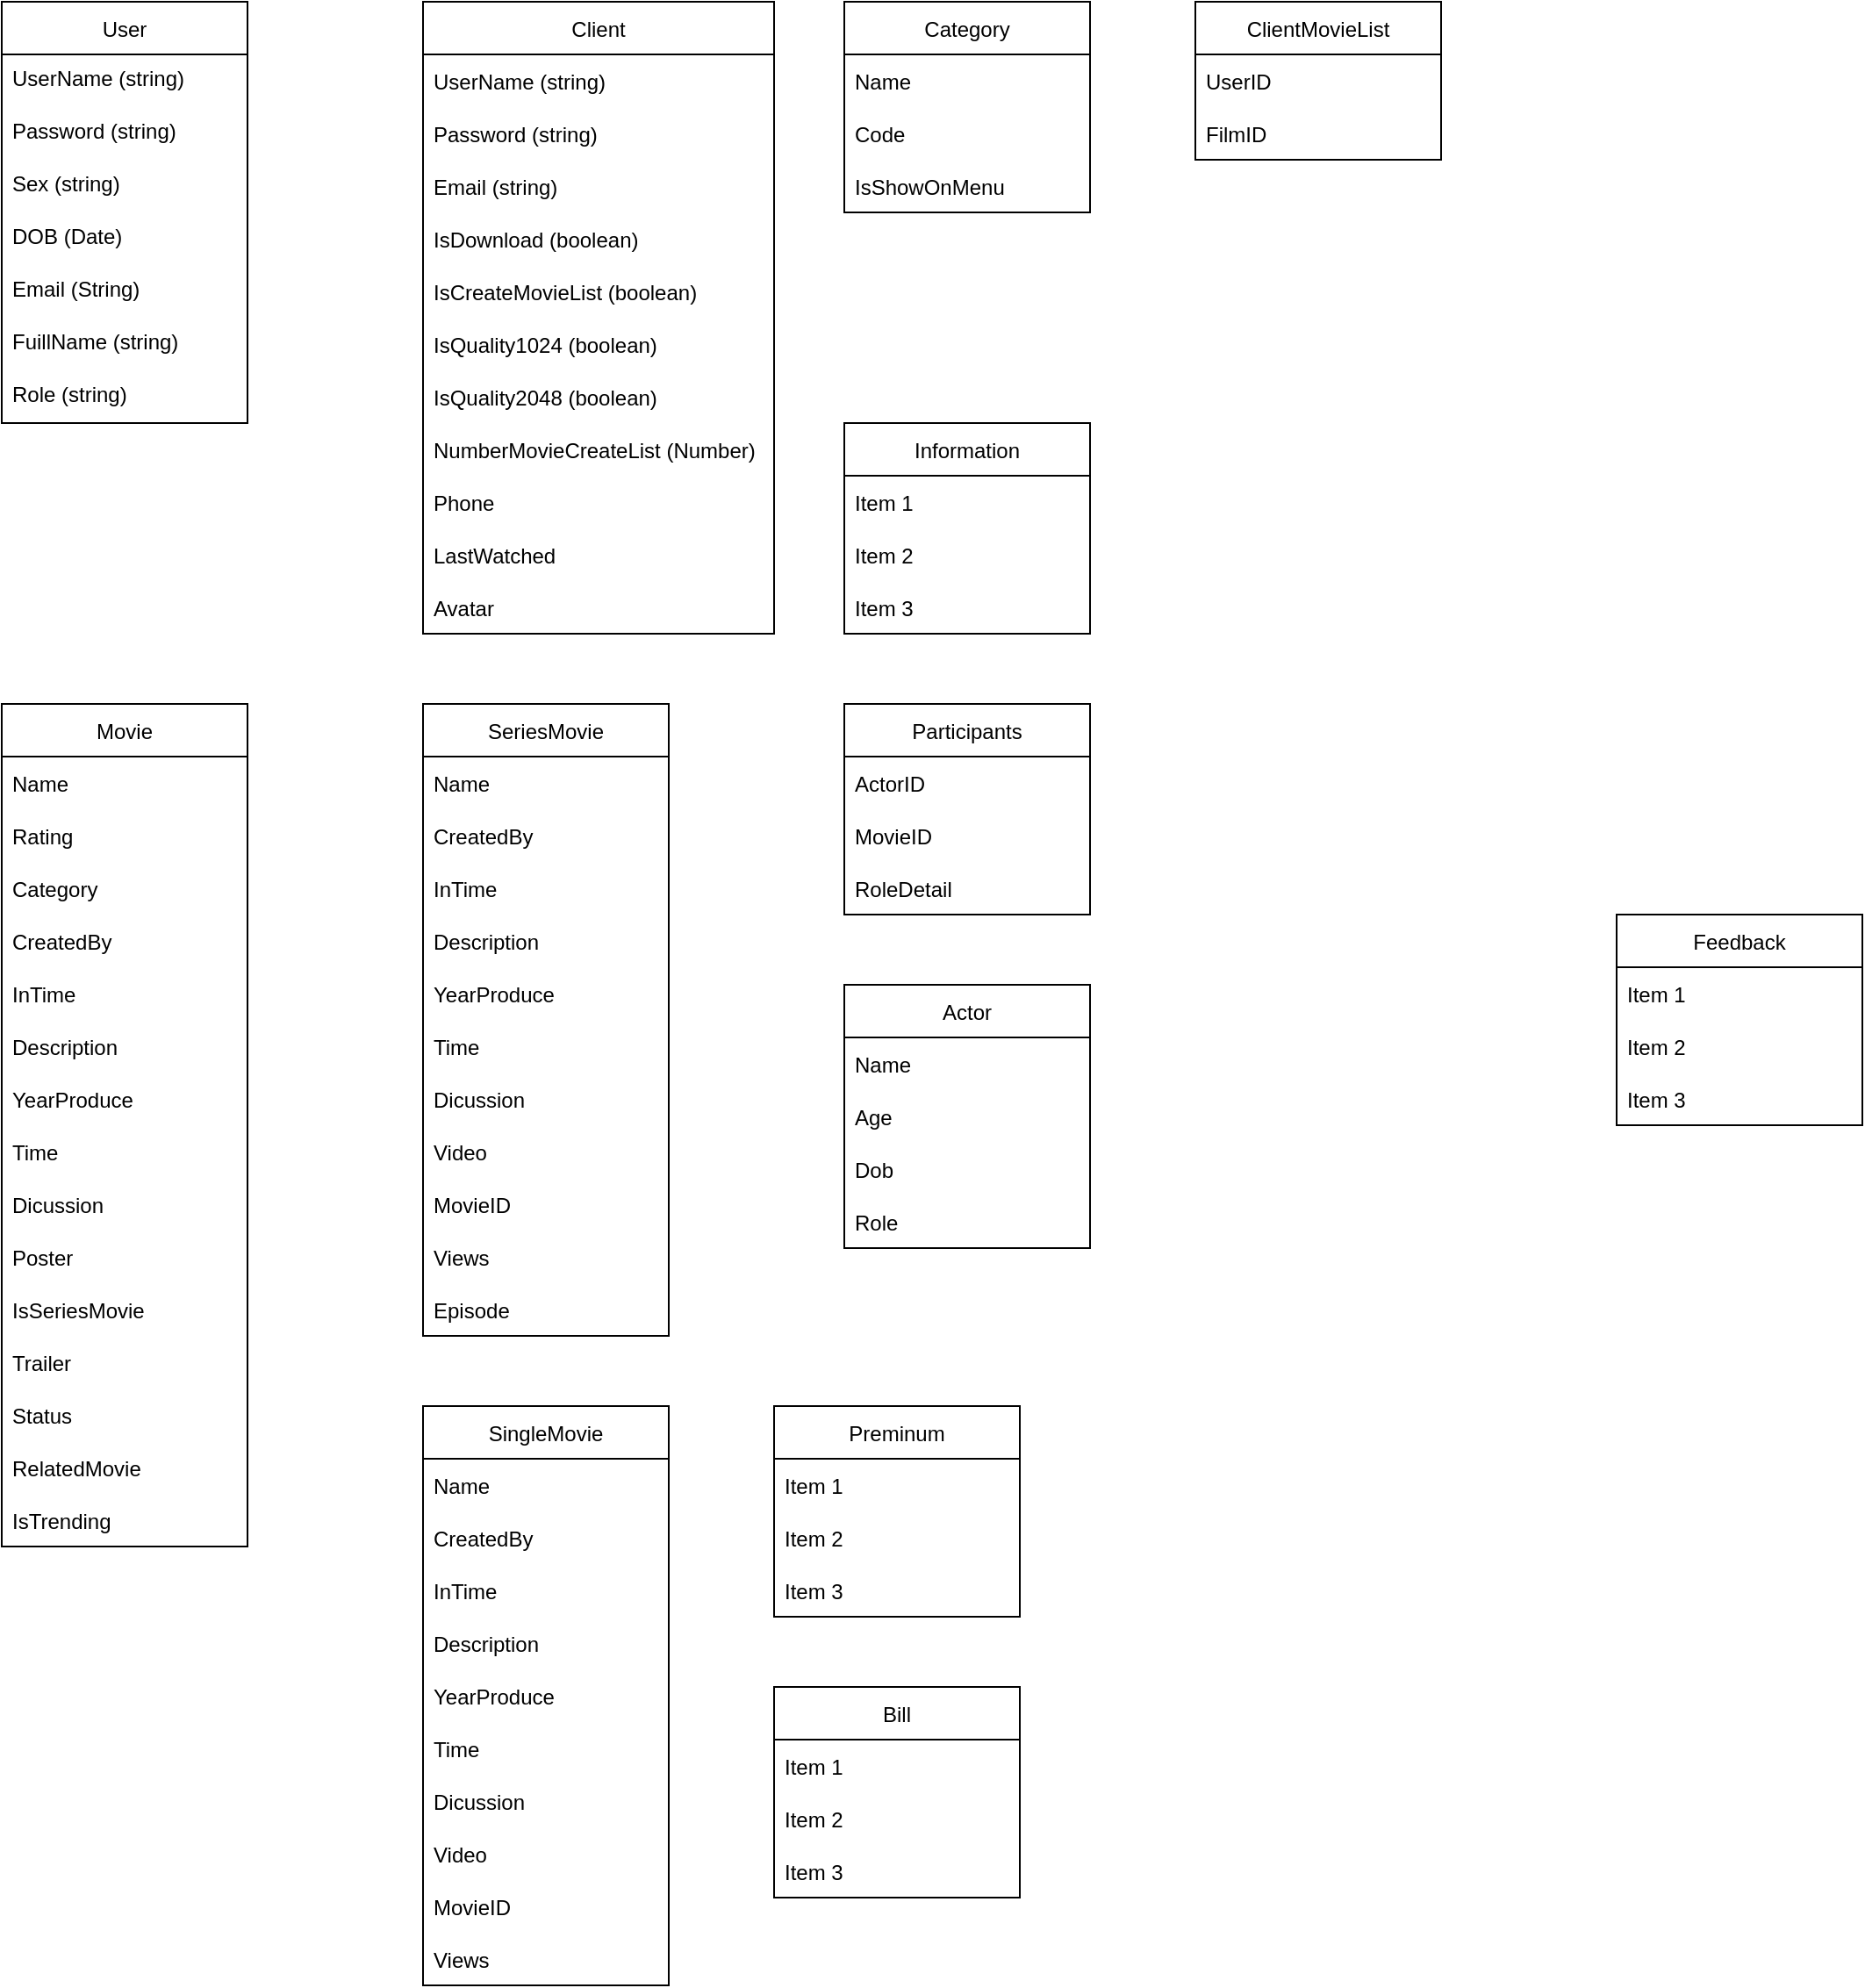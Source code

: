 <mxfile version="20.3.0" type="device"><diagram id="9KACUhpsHCOFmQkvdYIT" name="Page-1"><mxGraphModel dx="1422" dy="857" grid="1" gridSize="10" guides="1" tooltips="1" connect="1" arrows="1" fold="1" page="1" pageScale="1" pageWidth="850" pageHeight="1100" math="0" shadow="0"><root><mxCell id="0"/><mxCell id="1" parent="0"/><mxCell id="pkG-BoWIUoiV_WbQe9U1-2" value="User" style="swimlane;fontStyle=0;childLayout=stackLayout;horizontal=1;startSize=30;horizontalStack=0;resizeParent=1;resizeParentMax=0;resizeLast=0;collapsible=1;marginBottom=0;" parent="1" vertex="1"><mxGeometry x="80" y="40" width="140" height="240" as="geometry"><mxRectangle x="70" y="100" width="70" height="30" as="alternateBounds"/></mxGeometry></mxCell><mxCell id="pkG-BoWIUoiV_WbQe9U1-4" value="UserName (string)" style="text;strokeColor=none;fillColor=none;align=left;verticalAlign=top;spacingLeft=4;spacingRight=4;overflow=hidden;points=[[0,0.5],[1,0.5]];portConstraint=eastwest;rotatable=0;" parent="pkG-BoWIUoiV_WbQe9U1-2" vertex="1"><mxGeometry y="30" width="140" height="30" as="geometry"/></mxCell><mxCell id="pkG-BoWIUoiV_WbQe9U1-5" value="Password (string)" style="text;strokeColor=none;fillColor=none;align=left;verticalAlign=top;spacingLeft=4;spacingRight=4;overflow=hidden;points=[[0,0.5],[1,0.5]];portConstraint=eastwest;rotatable=0;" parent="pkG-BoWIUoiV_WbQe9U1-2" vertex="1"><mxGeometry y="60" width="140" height="30" as="geometry"/></mxCell><mxCell id="pkG-BoWIUoiV_WbQe9U1-6" value="Sex (string)" style="text;strokeColor=none;fillColor=none;align=left;verticalAlign=top;spacingLeft=4;spacingRight=4;overflow=hidden;points=[[0,0.5],[1,0.5]];portConstraint=eastwest;rotatable=0;" parent="pkG-BoWIUoiV_WbQe9U1-2" vertex="1"><mxGeometry y="90" width="140" height="30" as="geometry"/></mxCell><mxCell id="pkG-BoWIUoiV_WbQe9U1-7" value="DOB (Date)&#10;" style="text;strokeColor=none;fillColor=none;align=left;verticalAlign=top;spacingLeft=4;spacingRight=4;overflow=hidden;points=[[0,0.5],[1,0.5]];portConstraint=eastwest;rotatable=0;" parent="pkG-BoWIUoiV_WbQe9U1-2" vertex="1"><mxGeometry y="120" width="140" height="30" as="geometry"/></mxCell><mxCell id="pkG-BoWIUoiV_WbQe9U1-8" value="Email (String)&#10;" style="text;strokeColor=none;fillColor=none;align=left;verticalAlign=top;spacingLeft=4;spacingRight=4;overflow=hidden;points=[[0,0.5],[1,0.5]];portConstraint=eastwest;rotatable=0;" parent="pkG-BoWIUoiV_WbQe9U1-2" vertex="1"><mxGeometry y="150" width="140" height="30" as="geometry"/></mxCell><mxCell id="Md7j3ONvjU_q5CFGirUN-1" value="FuillName (string)" style="text;strokeColor=none;fillColor=none;align=left;verticalAlign=top;spacingLeft=4;spacingRight=4;overflow=hidden;points=[[0,0.5],[1,0.5]];portConstraint=eastwest;rotatable=0;" parent="pkG-BoWIUoiV_WbQe9U1-2" vertex="1"><mxGeometry y="180" width="140" height="30" as="geometry"/></mxCell><mxCell id="8tAIHg-STmEl-ua8atmT-22" value="Role (string)" style="text;strokeColor=none;fillColor=none;align=left;verticalAlign=top;spacingLeft=4;spacingRight=4;overflow=hidden;points=[[0,0.5],[1,0.5]];portConstraint=eastwest;rotatable=0;" parent="pkG-BoWIUoiV_WbQe9U1-2" vertex="1"><mxGeometry y="210" width="140" height="30" as="geometry"/></mxCell><mxCell id="8GAvj-Le2mO6qykfAHEM-1" value="Movie" style="swimlane;fontStyle=0;childLayout=stackLayout;horizontal=1;startSize=30;horizontalStack=0;resizeParent=1;resizeParentMax=0;resizeLast=0;collapsible=1;marginBottom=0;" parent="1" vertex="1"><mxGeometry x="80" y="440" width="140" height="480" as="geometry"/></mxCell><mxCell id="8GAvj-Le2mO6qykfAHEM-2" value="Name" style="text;strokeColor=none;fillColor=none;align=left;verticalAlign=middle;spacingLeft=4;spacingRight=4;overflow=hidden;points=[[0,0.5],[1,0.5]];portConstraint=eastwest;rotatable=0;" parent="8GAvj-Le2mO6qykfAHEM-1" vertex="1"><mxGeometry y="30" width="140" height="30" as="geometry"/></mxCell><mxCell id="8GAvj-Le2mO6qykfAHEM-3" value="Rating" style="text;strokeColor=none;fillColor=none;align=left;verticalAlign=middle;spacingLeft=4;spacingRight=4;overflow=hidden;points=[[0,0.5],[1,0.5]];portConstraint=eastwest;rotatable=0;" parent="8GAvj-Le2mO6qykfAHEM-1" vertex="1"><mxGeometry y="60" width="140" height="30" as="geometry"/></mxCell><mxCell id="8GAvj-Le2mO6qykfAHEM-4" value="Category" style="text;strokeColor=none;fillColor=none;align=left;verticalAlign=middle;spacingLeft=4;spacingRight=4;overflow=hidden;points=[[0,0.5],[1,0.5]];portConstraint=eastwest;rotatable=0;" parent="8GAvj-Le2mO6qykfAHEM-1" vertex="1"><mxGeometry y="90" width="140" height="30" as="geometry"/></mxCell><mxCell id="8tAIHg-STmEl-ua8atmT-19" value="CreatedBy" style="text;strokeColor=none;fillColor=none;align=left;verticalAlign=middle;spacingLeft=4;spacingRight=4;overflow=hidden;points=[[0,0.5],[1,0.5]];portConstraint=eastwest;rotatable=0;" parent="8GAvj-Le2mO6qykfAHEM-1" vertex="1"><mxGeometry y="120" width="140" height="30" as="geometry"/></mxCell><mxCell id="8tAIHg-STmEl-ua8atmT-21" value="InTime" style="text;strokeColor=none;fillColor=none;align=left;verticalAlign=middle;spacingLeft=4;spacingRight=4;overflow=hidden;points=[[0,0.5],[1,0.5]];portConstraint=eastwest;rotatable=0;" parent="8GAvj-Le2mO6qykfAHEM-1" vertex="1"><mxGeometry y="150" width="140" height="30" as="geometry"/></mxCell><mxCell id="tc5GAwrY-Xm7LqCdionB-3" value="Description" style="text;strokeColor=none;fillColor=none;align=left;verticalAlign=middle;spacingLeft=4;spacingRight=4;overflow=hidden;points=[[0,0.5],[1,0.5]];portConstraint=eastwest;rotatable=0;" parent="8GAvj-Le2mO6qykfAHEM-1" vertex="1"><mxGeometry y="180" width="140" height="30" as="geometry"/></mxCell><mxCell id="tc5GAwrY-Xm7LqCdionB-5" value="YearProduce" style="text;strokeColor=none;fillColor=none;align=left;verticalAlign=middle;spacingLeft=4;spacingRight=4;overflow=hidden;points=[[0,0.5],[1,0.5]];portConstraint=eastwest;rotatable=0;" parent="8GAvj-Le2mO6qykfAHEM-1" vertex="1"><mxGeometry y="210" width="140" height="30" as="geometry"/></mxCell><mxCell id="tc5GAwrY-Xm7LqCdionB-6" value="Time" style="text;strokeColor=none;fillColor=none;align=left;verticalAlign=middle;spacingLeft=4;spacingRight=4;overflow=hidden;points=[[0,0.5],[1,0.5]];portConstraint=eastwest;rotatable=0;" parent="8GAvj-Le2mO6qykfAHEM-1" vertex="1"><mxGeometry y="240" width="140" height="30" as="geometry"/></mxCell><mxCell id="tc5GAwrY-Xm7LqCdionB-7" value="Dicussion" style="text;strokeColor=none;fillColor=none;align=left;verticalAlign=middle;spacingLeft=4;spacingRight=4;overflow=hidden;points=[[0,0.5],[1,0.5]];portConstraint=eastwest;rotatable=0;" parent="8GAvj-Le2mO6qykfAHEM-1" vertex="1"><mxGeometry y="270" width="140" height="30" as="geometry"/></mxCell><mxCell id="tc5GAwrY-Xm7LqCdionB-19" value="Poster" style="text;strokeColor=none;fillColor=none;align=left;verticalAlign=middle;spacingLeft=4;spacingRight=4;overflow=hidden;points=[[0,0.5],[1,0.5]];portConstraint=eastwest;rotatable=0;" parent="8GAvj-Le2mO6qykfAHEM-1" vertex="1"><mxGeometry y="300" width="140" height="30" as="geometry"/></mxCell><mxCell id="tc5GAwrY-Xm7LqCdionB-65" value="IsSeriesMovie" style="text;strokeColor=none;fillColor=none;align=left;verticalAlign=middle;spacingLeft=4;spacingRight=4;overflow=hidden;points=[[0,0.5],[1,0.5]];portConstraint=eastwest;rotatable=0;" parent="8GAvj-Le2mO6qykfAHEM-1" vertex="1"><mxGeometry y="330" width="140" height="30" as="geometry"/></mxCell><mxCell id="tc5GAwrY-Xm7LqCdionB-66" value="Trailer" style="text;strokeColor=none;fillColor=none;align=left;verticalAlign=middle;spacingLeft=4;spacingRight=4;overflow=hidden;points=[[0,0.5],[1,0.5]];portConstraint=eastwest;rotatable=0;" parent="8GAvj-Le2mO6qykfAHEM-1" vertex="1"><mxGeometry y="360" width="140" height="30" as="geometry"/></mxCell><mxCell id="riHmZQtA2SrM3kFxVGRE-1" value="Status" style="text;strokeColor=none;fillColor=none;align=left;verticalAlign=middle;spacingLeft=4;spacingRight=4;overflow=hidden;points=[[0,0.5],[1,0.5]];portConstraint=eastwest;rotatable=0;" parent="8GAvj-Le2mO6qykfAHEM-1" vertex="1"><mxGeometry y="390" width="140" height="30" as="geometry"/></mxCell><mxCell id="riHmZQtA2SrM3kFxVGRE-27" value="RelatedMovie" style="text;strokeColor=none;fillColor=none;align=left;verticalAlign=middle;spacingLeft=4;spacingRight=4;overflow=hidden;points=[[0,0.5],[1,0.5]];portConstraint=eastwest;rotatable=0;" parent="8GAvj-Le2mO6qykfAHEM-1" vertex="1"><mxGeometry y="420" width="140" height="30" as="geometry"/></mxCell><mxCell id="riHmZQtA2SrM3kFxVGRE-30" value="IsTrending" style="text;strokeColor=none;fillColor=none;align=left;verticalAlign=middle;spacingLeft=4;spacingRight=4;overflow=hidden;points=[[0,0.5],[1,0.5]];portConstraint=eastwest;rotatable=0;" parent="8GAvj-Le2mO6qykfAHEM-1" vertex="1"><mxGeometry y="450" width="140" height="30" as="geometry"/></mxCell><mxCell id="8GAvj-Le2mO6qykfAHEM-5" value="Participants" style="swimlane;fontStyle=0;childLayout=stackLayout;horizontal=1;startSize=30;horizontalStack=0;resizeParent=1;resizeParentMax=0;resizeLast=0;collapsible=1;marginBottom=0;" parent="1" vertex="1"><mxGeometry x="560" y="440" width="140" height="120" as="geometry"/></mxCell><mxCell id="8GAvj-Le2mO6qykfAHEM-6" value="ActorID" style="text;strokeColor=none;fillColor=none;align=left;verticalAlign=middle;spacingLeft=4;spacingRight=4;overflow=hidden;points=[[0,0.5],[1,0.5]];portConstraint=eastwest;rotatable=0;" parent="8GAvj-Le2mO6qykfAHEM-5" vertex="1"><mxGeometry y="30" width="140" height="30" as="geometry"/></mxCell><mxCell id="riHmZQtA2SrM3kFxVGRE-32" value="MovieID" style="text;strokeColor=none;fillColor=none;align=left;verticalAlign=middle;spacingLeft=4;spacingRight=4;overflow=hidden;points=[[0,0.5],[1,0.5]];portConstraint=eastwest;rotatable=0;" parent="8GAvj-Le2mO6qykfAHEM-5" vertex="1"><mxGeometry y="60" width="140" height="30" as="geometry"/></mxCell><mxCell id="riHmZQtA2SrM3kFxVGRE-33" value="RoleDetail" style="text;strokeColor=none;fillColor=none;align=left;verticalAlign=middle;spacingLeft=4;spacingRight=4;overflow=hidden;points=[[0,0.5],[1,0.5]];portConstraint=eastwest;rotatable=0;" parent="8GAvj-Le2mO6qykfAHEM-5" vertex="1"><mxGeometry y="90" width="140" height="30" as="geometry"/></mxCell><mxCell id="8GAvj-Le2mO6qykfAHEM-9" value="Client" style="swimlane;fontStyle=0;childLayout=stackLayout;horizontal=1;startSize=30;horizontalStack=0;resizeParent=1;resizeParentMax=0;resizeLast=0;collapsible=1;marginBottom=0;" parent="1" vertex="1"><mxGeometry x="320" y="40" width="200" height="360" as="geometry"/></mxCell><mxCell id="8GAvj-Le2mO6qykfAHEM-10" value="UserName (string)" style="text;strokeColor=none;fillColor=none;align=left;verticalAlign=middle;spacingLeft=4;spacingRight=4;overflow=hidden;points=[[0,0.5],[1,0.5]];portConstraint=eastwest;rotatable=0;" parent="8GAvj-Le2mO6qykfAHEM-9" vertex="1"><mxGeometry y="30" width="200" height="30" as="geometry"/></mxCell><mxCell id="8GAvj-Le2mO6qykfAHEM-11" value="Password (string)" style="text;strokeColor=none;fillColor=none;align=left;verticalAlign=middle;spacingLeft=4;spacingRight=4;overflow=hidden;points=[[0,0.5],[1,0.5]];portConstraint=eastwest;rotatable=0;" parent="8GAvj-Le2mO6qykfAHEM-9" vertex="1"><mxGeometry y="60" width="200" height="30" as="geometry"/></mxCell><mxCell id="8GAvj-Le2mO6qykfAHEM-12" value="Email (string)" style="text;strokeColor=none;fillColor=none;align=left;verticalAlign=middle;spacingLeft=4;spacingRight=4;overflow=hidden;points=[[0,0.5],[1,0.5]];portConstraint=eastwest;rotatable=0;" parent="8GAvj-Le2mO6qykfAHEM-9" vertex="1"><mxGeometry y="90" width="200" height="30" as="geometry"/></mxCell><mxCell id="8tAIHg-STmEl-ua8atmT-9" value="IsDownload (boolean)        " style="text;strokeColor=none;fillColor=none;align=left;verticalAlign=middle;spacingLeft=4;spacingRight=4;overflow=hidden;points=[[0,0.5],[1,0.5]];portConstraint=eastwest;rotatable=0;" parent="8GAvj-Le2mO6qykfAHEM-9" vertex="1"><mxGeometry y="120" width="200" height="30" as="geometry"/></mxCell><mxCell id="8tAIHg-STmEl-ua8atmT-10" value="IsCreateMovieList (boolean)" style="text;strokeColor=none;fillColor=none;align=left;verticalAlign=middle;spacingLeft=4;spacingRight=4;overflow=hidden;points=[[0,0.5],[1,0.5]];portConstraint=eastwest;rotatable=0;" parent="8GAvj-Le2mO6qykfAHEM-9" vertex="1"><mxGeometry y="150" width="200" height="30" as="geometry"/></mxCell><mxCell id="tc5GAwrY-Xm7LqCdionB-1" value="IsQuality1024 (boolean)" style="text;strokeColor=none;fillColor=none;align=left;verticalAlign=middle;spacingLeft=4;spacingRight=4;overflow=hidden;points=[[0,0.5],[1,0.5]];portConstraint=eastwest;rotatable=0;" parent="8GAvj-Le2mO6qykfAHEM-9" vertex="1"><mxGeometry y="180" width="200" height="30" as="geometry"/></mxCell><mxCell id="tc5GAwrY-Xm7LqCdionB-2" value="IsQuality2048 (boolean)" style="text;strokeColor=none;fillColor=none;align=left;verticalAlign=middle;spacingLeft=4;spacingRight=4;overflow=hidden;points=[[0,0.5],[1,0.5]];portConstraint=eastwest;rotatable=0;" parent="8GAvj-Le2mO6qykfAHEM-9" vertex="1"><mxGeometry y="210" width="200" height="30" as="geometry"/></mxCell><mxCell id="riHmZQtA2SrM3kFxVGRE-2" value="NumberMovieCreateList (Number)" style="text;strokeColor=none;fillColor=none;align=left;verticalAlign=middle;spacingLeft=4;spacingRight=4;overflow=hidden;points=[[0,0.5],[1,0.5]];portConstraint=eastwest;rotatable=0;" parent="8GAvj-Le2mO6qykfAHEM-9" vertex="1"><mxGeometry y="240" width="200" height="30" as="geometry"/></mxCell><mxCell id="riHmZQtA2SrM3kFxVGRE-10" value="Phone" style="text;strokeColor=none;fillColor=none;align=left;verticalAlign=middle;spacingLeft=4;spacingRight=4;overflow=hidden;points=[[0,0.5],[1,0.5]];portConstraint=eastwest;rotatable=0;" parent="8GAvj-Le2mO6qykfAHEM-9" vertex="1"><mxGeometry y="270" width="200" height="30" as="geometry"/></mxCell><mxCell id="riHmZQtA2SrM3kFxVGRE-28" value="LastWatched" style="text;strokeColor=none;fillColor=none;align=left;verticalAlign=middle;spacingLeft=4;spacingRight=4;overflow=hidden;points=[[0,0.5],[1,0.5]];portConstraint=eastwest;rotatable=0;" parent="8GAvj-Le2mO6qykfAHEM-9" vertex="1"><mxGeometry y="300" width="200" height="30" as="geometry"/></mxCell><mxCell id="riHmZQtA2SrM3kFxVGRE-29" value="Avatar" style="text;strokeColor=none;fillColor=none;align=left;verticalAlign=middle;spacingLeft=4;spacingRight=4;overflow=hidden;points=[[0,0.5],[1,0.5]];portConstraint=eastwest;rotatable=0;" parent="8GAvj-Le2mO6qykfAHEM-9" vertex="1"><mxGeometry y="330" width="200" height="30" as="geometry"/></mxCell><mxCell id="8GAvj-Le2mO6qykfAHEM-13" value="Category" style="swimlane;fontStyle=0;childLayout=stackLayout;horizontal=1;startSize=30;horizontalStack=0;resizeParent=1;resizeParentMax=0;resizeLast=0;collapsible=1;marginBottom=0;" parent="1" vertex="1"><mxGeometry x="560" y="40" width="140" height="120" as="geometry"/></mxCell><mxCell id="8GAvj-Le2mO6qykfAHEM-14" value="Name" style="text;strokeColor=none;fillColor=none;align=left;verticalAlign=middle;spacingLeft=4;spacingRight=4;overflow=hidden;points=[[0,0.5],[1,0.5]];portConstraint=eastwest;rotatable=0;" parent="8GAvj-Le2mO6qykfAHEM-13" vertex="1"><mxGeometry y="30" width="140" height="30" as="geometry"/></mxCell><mxCell id="8GAvj-Le2mO6qykfAHEM-15" value="Code" style="text;strokeColor=none;fillColor=none;align=left;verticalAlign=middle;spacingLeft=4;spacingRight=4;overflow=hidden;points=[[0,0.5],[1,0.5]];portConstraint=eastwest;rotatable=0;" parent="8GAvj-Le2mO6qykfAHEM-13" vertex="1"><mxGeometry y="60" width="140" height="30" as="geometry"/></mxCell><mxCell id="8GAvj-Le2mO6qykfAHEM-16" value="IsShowOnMenu" style="text;strokeColor=none;fillColor=none;align=left;verticalAlign=middle;spacingLeft=4;spacingRight=4;overflow=hidden;points=[[0,0.5],[1,0.5]];portConstraint=eastwest;rotatable=0;" parent="8GAvj-Le2mO6qykfAHEM-13" vertex="1"><mxGeometry y="90" width="140" height="30" as="geometry"/></mxCell><mxCell id="8GAvj-Le2mO6qykfAHEM-17" value="ClientMovieList" style="swimlane;fontStyle=0;childLayout=stackLayout;horizontal=1;startSize=30;horizontalStack=0;resizeParent=1;resizeParentMax=0;resizeLast=0;collapsible=1;marginBottom=0;" parent="1" vertex="1"><mxGeometry x="760" y="40" width="140" height="90" as="geometry"/></mxCell><mxCell id="8GAvj-Le2mO6qykfAHEM-18" value="UserID" style="text;strokeColor=none;fillColor=none;align=left;verticalAlign=middle;spacingLeft=4;spacingRight=4;overflow=hidden;points=[[0,0.5],[1,0.5]];portConstraint=eastwest;rotatable=0;" parent="8GAvj-Le2mO6qykfAHEM-17" vertex="1"><mxGeometry y="30" width="140" height="30" as="geometry"/></mxCell><mxCell id="8GAvj-Le2mO6qykfAHEM-19" value="FilmID" style="text;strokeColor=none;fillColor=none;align=left;verticalAlign=middle;spacingLeft=4;spacingRight=4;overflow=hidden;points=[[0,0.5],[1,0.5]];portConstraint=eastwest;rotatable=0;" parent="8GAvj-Le2mO6qykfAHEM-17" vertex="1"><mxGeometry y="60" width="140" height="30" as="geometry"/></mxCell><mxCell id="8GAvj-Le2mO6qykfAHEM-30" value="Preminum" style="swimlane;fontStyle=0;childLayout=stackLayout;horizontal=1;startSize=30;horizontalStack=0;resizeParent=1;resizeParentMax=0;resizeLast=0;collapsible=1;marginBottom=0;" parent="1" vertex="1"><mxGeometry x="520" y="840" width="140" height="120" as="geometry"/></mxCell><mxCell id="8GAvj-Le2mO6qykfAHEM-31" value="Item 1" style="text;strokeColor=none;fillColor=none;align=left;verticalAlign=middle;spacingLeft=4;spacingRight=4;overflow=hidden;points=[[0,0.5],[1,0.5]];portConstraint=eastwest;rotatable=0;" parent="8GAvj-Le2mO6qykfAHEM-30" vertex="1"><mxGeometry y="30" width="140" height="30" as="geometry"/></mxCell><mxCell id="8GAvj-Le2mO6qykfAHEM-32" value="Item 2" style="text;strokeColor=none;fillColor=none;align=left;verticalAlign=middle;spacingLeft=4;spacingRight=4;overflow=hidden;points=[[0,0.5],[1,0.5]];portConstraint=eastwest;rotatable=0;" parent="8GAvj-Le2mO6qykfAHEM-30" vertex="1"><mxGeometry y="60" width="140" height="30" as="geometry"/></mxCell><mxCell id="8GAvj-Le2mO6qykfAHEM-33" value="Item 3" style="text;strokeColor=none;fillColor=none;align=left;verticalAlign=middle;spacingLeft=4;spacingRight=4;overflow=hidden;points=[[0,0.5],[1,0.5]];portConstraint=eastwest;rotatable=0;" parent="8GAvj-Le2mO6qykfAHEM-30" vertex="1"><mxGeometry y="90" width="140" height="30" as="geometry"/></mxCell><mxCell id="8tAIHg-STmEl-ua8atmT-1" value="Bill" style="swimlane;fontStyle=0;childLayout=stackLayout;horizontal=1;startSize=30;horizontalStack=0;resizeParent=1;resizeParentMax=0;resizeLast=0;collapsible=1;marginBottom=0;" parent="1" vertex="1"><mxGeometry x="520" y="1000" width="140" height="120" as="geometry"/></mxCell><mxCell id="8tAIHg-STmEl-ua8atmT-2" value="Item 1" style="text;strokeColor=none;fillColor=none;align=left;verticalAlign=middle;spacingLeft=4;spacingRight=4;overflow=hidden;points=[[0,0.5],[1,0.5]];portConstraint=eastwest;rotatable=0;" parent="8tAIHg-STmEl-ua8atmT-1" vertex="1"><mxGeometry y="30" width="140" height="30" as="geometry"/></mxCell><mxCell id="8tAIHg-STmEl-ua8atmT-3" value="Item 2" style="text;strokeColor=none;fillColor=none;align=left;verticalAlign=middle;spacingLeft=4;spacingRight=4;overflow=hidden;points=[[0,0.5],[1,0.5]];portConstraint=eastwest;rotatable=0;" parent="8tAIHg-STmEl-ua8atmT-1" vertex="1"><mxGeometry y="60" width="140" height="30" as="geometry"/></mxCell><mxCell id="8tAIHg-STmEl-ua8atmT-4" value="Item 3" style="text;strokeColor=none;fillColor=none;align=left;verticalAlign=middle;spacingLeft=4;spacingRight=4;overflow=hidden;points=[[0,0.5],[1,0.5]];portConstraint=eastwest;rotatable=0;" parent="8tAIHg-STmEl-ua8atmT-1" vertex="1"><mxGeometry y="90" width="140" height="30" as="geometry"/></mxCell><mxCell id="8tAIHg-STmEl-ua8atmT-5" value="Feedback" style="swimlane;fontStyle=0;childLayout=stackLayout;horizontal=1;startSize=30;horizontalStack=0;resizeParent=1;resizeParentMax=0;resizeLast=0;collapsible=1;marginBottom=0;" parent="1" vertex="1"><mxGeometry x="1000" y="560" width="140" height="120" as="geometry"/></mxCell><mxCell id="8tAIHg-STmEl-ua8atmT-6" value="Item 1" style="text;strokeColor=none;fillColor=none;align=left;verticalAlign=middle;spacingLeft=4;spacingRight=4;overflow=hidden;points=[[0,0.5],[1,0.5]];portConstraint=eastwest;rotatable=0;" parent="8tAIHg-STmEl-ua8atmT-5" vertex="1"><mxGeometry y="30" width="140" height="30" as="geometry"/></mxCell><mxCell id="8tAIHg-STmEl-ua8atmT-7" value="Item 2" style="text;strokeColor=none;fillColor=none;align=left;verticalAlign=middle;spacingLeft=4;spacingRight=4;overflow=hidden;points=[[0,0.5],[1,0.5]];portConstraint=eastwest;rotatable=0;" parent="8tAIHg-STmEl-ua8atmT-5" vertex="1"><mxGeometry y="60" width="140" height="30" as="geometry"/></mxCell><mxCell id="8tAIHg-STmEl-ua8atmT-8" value="Item 3" style="text;strokeColor=none;fillColor=none;align=left;verticalAlign=middle;spacingLeft=4;spacingRight=4;overflow=hidden;points=[[0,0.5],[1,0.5]];portConstraint=eastwest;rotatable=0;" parent="8tAIHg-STmEl-ua8atmT-5" vertex="1"><mxGeometry y="90" width="140" height="30" as="geometry"/></mxCell><mxCell id="tc5GAwrY-Xm7LqCdionB-52" value="SeriesMovie" style="swimlane;fontStyle=0;childLayout=stackLayout;horizontal=1;startSize=30;horizontalStack=0;resizeParent=1;resizeParentMax=0;resizeLast=0;collapsible=1;marginBottom=0;" parent="1" vertex="1"><mxGeometry x="320" y="440" width="140" height="360" as="geometry"/></mxCell><mxCell id="tc5GAwrY-Xm7LqCdionB-53" value="Name" style="text;strokeColor=none;fillColor=none;align=left;verticalAlign=middle;spacingLeft=4;spacingRight=4;overflow=hidden;points=[[0,0.5],[1,0.5]];portConstraint=eastwest;rotatable=0;" parent="tc5GAwrY-Xm7LqCdionB-52" vertex="1"><mxGeometry y="30" width="140" height="30" as="geometry"/></mxCell><mxCell id="tc5GAwrY-Xm7LqCdionB-57" value="CreatedBy" style="text;strokeColor=none;fillColor=none;align=left;verticalAlign=middle;spacingLeft=4;spacingRight=4;overflow=hidden;points=[[0,0.5],[1,0.5]];portConstraint=eastwest;rotatable=0;" parent="tc5GAwrY-Xm7LqCdionB-52" vertex="1"><mxGeometry y="60" width="140" height="30" as="geometry"/></mxCell><mxCell id="tc5GAwrY-Xm7LqCdionB-58" value="InTime" style="text;strokeColor=none;fillColor=none;align=left;verticalAlign=middle;spacingLeft=4;spacingRight=4;overflow=hidden;points=[[0,0.5],[1,0.5]];portConstraint=eastwest;rotatable=0;" parent="tc5GAwrY-Xm7LqCdionB-52" vertex="1"><mxGeometry y="90" width="140" height="30" as="geometry"/></mxCell><mxCell id="tc5GAwrY-Xm7LqCdionB-59" value="Description" style="text;strokeColor=none;fillColor=none;align=left;verticalAlign=middle;spacingLeft=4;spacingRight=4;overflow=hidden;points=[[0,0.5],[1,0.5]];portConstraint=eastwest;rotatable=0;" parent="tc5GAwrY-Xm7LqCdionB-52" vertex="1"><mxGeometry y="120" width="140" height="30" as="geometry"/></mxCell><mxCell id="tc5GAwrY-Xm7LqCdionB-60" value="YearProduce" style="text;strokeColor=none;fillColor=none;align=left;verticalAlign=middle;spacingLeft=4;spacingRight=4;overflow=hidden;points=[[0,0.5],[1,0.5]];portConstraint=eastwest;rotatable=0;" parent="tc5GAwrY-Xm7LqCdionB-52" vertex="1"><mxGeometry y="150" width="140" height="30" as="geometry"/></mxCell><mxCell id="tc5GAwrY-Xm7LqCdionB-61" value="Time" style="text;strokeColor=none;fillColor=none;align=left;verticalAlign=middle;spacingLeft=4;spacingRight=4;overflow=hidden;points=[[0,0.5],[1,0.5]];portConstraint=eastwest;rotatable=0;" parent="tc5GAwrY-Xm7LqCdionB-52" vertex="1"><mxGeometry y="180" width="140" height="30" as="geometry"/></mxCell><mxCell id="tc5GAwrY-Xm7LqCdionB-62" value="Dicussion" style="text;strokeColor=none;fillColor=none;align=left;verticalAlign=middle;spacingLeft=4;spacingRight=4;overflow=hidden;points=[[0,0.5],[1,0.5]];portConstraint=eastwest;rotatable=0;" parent="tc5GAwrY-Xm7LqCdionB-52" vertex="1"><mxGeometry y="210" width="140" height="30" as="geometry"/></mxCell><mxCell id="tc5GAwrY-Xm7LqCdionB-64" value="Video" style="text;strokeColor=none;fillColor=none;align=left;verticalAlign=middle;spacingLeft=4;spacingRight=4;overflow=hidden;points=[[0,0.5],[1,0.5]];portConstraint=eastwest;rotatable=0;" parent="tc5GAwrY-Xm7LqCdionB-52" vertex="1"><mxGeometry y="240" width="140" height="30" as="geometry"/></mxCell><mxCell id="riHmZQtA2SrM3kFxVGRE-20" value="MovieID" style="text;strokeColor=none;fillColor=none;align=left;verticalAlign=middle;spacingLeft=4;spacingRight=4;overflow=hidden;points=[[0,0.5],[1,0.5]];portConstraint=eastwest;rotatable=0;" parent="tc5GAwrY-Xm7LqCdionB-52" vertex="1"><mxGeometry y="270" width="140" height="30" as="geometry"/></mxCell><mxCell id="riHmZQtA2SrM3kFxVGRE-25" value="Views" style="text;strokeColor=none;fillColor=none;align=left;verticalAlign=middle;spacingLeft=4;spacingRight=4;overflow=hidden;points=[[0,0.5],[1,0.5]];portConstraint=eastwest;rotatable=0;" parent="tc5GAwrY-Xm7LqCdionB-52" vertex="1"><mxGeometry y="300" width="140" height="30" as="geometry"/></mxCell><mxCell id="riHmZQtA2SrM3kFxVGRE-31" value="Episode" style="text;strokeColor=none;fillColor=none;align=left;verticalAlign=middle;spacingLeft=4;spacingRight=4;overflow=hidden;points=[[0,0.5],[1,0.5]];portConstraint=eastwest;rotatable=0;" parent="tc5GAwrY-Xm7LqCdionB-52" vertex="1"><mxGeometry y="330" width="140" height="30" as="geometry"/></mxCell><mxCell id="tc5GAwrY-Xm7LqCdionB-70" value="Information" style="swimlane;fontStyle=0;childLayout=stackLayout;horizontal=1;startSize=30;horizontalStack=0;resizeParent=1;resizeParentMax=0;resizeLast=0;collapsible=1;marginBottom=0;" parent="1" vertex="1"><mxGeometry x="560" y="280" width="140" height="120" as="geometry"/></mxCell><mxCell id="tc5GAwrY-Xm7LqCdionB-71" value="Item 1" style="text;strokeColor=none;fillColor=none;align=left;verticalAlign=middle;spacingLeft=4;spacingRight=4;overflow=hidden;points=[[0,0.5],[1,0.5]];portConstraint=eastwest;rotatable=0;" parent="tc5GAwrY-Xm7LqCdionB-70" vertex="1"><mxGeometry y="30" width="140" height="30" as="geometry"/></mxCell><mxCell id="tc5GAwrY-Xm7LqCdionB-72" value="Item 2" style="text;strokeColor=none;fillColor=none;align=left;verticalAlign=middle;spacingLeft=4;spacingRight=4;overflow=hidden;points=[[0,0.5],[1,0.5]];portConstraint=eastwest;rotatable=0;" parent="tc5GAwrY-Xm7LqCdionB-70" vertex="1"><mxGeometry y="60" width="140" height="30" as="geometry"/></mxCell><mxCell id="tc5GAwrY-Xm7LqCdionB-73" value="Item 3" style="text;strokeColor=none;fillColor=none;align=left;verticalAlign=middle;spacingLeft=4;spacingRight=4;overflow=hidden;points=[[0,0.5],[1,0.5]];portConstraint=eastwest;rotatable=0;" parent="tc5GAwrY-Xm7LqCdionB-70" vertex="1"><mxGeometry y="90" width="140" height="30" as="geometry"/></mxCell><mxCell id="riHmZQtA2SrM3kFxVGRE-11" value="SingleMovie" style="swimlane;fontStyle=0;childLayout=stackLayout;horizontal=1;startSize=30;horizontalStack=0;resizeParent=1;resizeParentMax=0;resizeLast=0;collapsible=1;marginBottom=0;" parent="1" vertex="1"><mxGeometry x="320" y="840" width="140" height="330" as="geometry"/></mxCell><mxCell id="riHmZQtA2SrM3kFxVGRE-12" value="Name" style="text;strokeColor=none;fillColor=none;align=left;verticalAlign=middle;spacingLeft=4;spacingRight=4;overflow=hidden;points=[[0,0.5],[1,0.5]];portConstraint=eastwest;rotatable=0;" parent="riHmZQtA2SrM3kFxVGRE-11" vertex="1"><mxGeometry y="30" width="140" height="30" as="geometry"/></mxCell><mxCell id="riHmZQtA2SrM3kFxVGRE-13" value="CreatedBy" style="text;strokeColor=none;fillColor=none;align=left;verticalAlign=middle;spacingLeft=4;spacingRight=4;overflow=hidden;points=[[0,0.5],[1,0.5]];portConstraint=eastwest;rotatable=0;" parent="riHmZQtA2SrM3kFxVGRE-11" vertex="1"><mxGeometry y="60" width="140" height="30" as="geometry"/></mxCell><mxCell id="riHmZQtA2SrM3kFxVGRE-14" value="InTime" style="text;strokeColor=none;fillColor=none;align=left;verticalAlign=middle;spacingLeft=4;spacingRight=4;overflow=hidden;points=[[0,0.5],[1,0.5]];portConstraint=eastwest;rotatable=0;" parent="riHmZQtA2SrM3kFxVGRE-11" vertex="1"><mxGeometry y="90" width="140" height="30" as="geometry"/></mxCell><mxCell id="riHmZQtA2SrM3kFxVGRE-15" value="Description" style="text;strokeColor=none;fillColor=none;align=left;verticalAlign=middle;spacingLeft=4;spacingRight=4;overflow=hidden;points=[[0,0.5],[1,0.5]];portConstraint=eastwest;rotatable=0;" parent="riHmZQtA2SrM3kFxVGRE-11" vertex="1"><mxGeometry y="120" width="140" height="30" as="geometry"/></mxCell><mxCell id="riHmZQtA2SrM3kFxVGRE-16" value="YearProduce" style="text;strokeColor=none;fillColor=none;align=left;verticalAlign=middle;spacingLeft=4;spacingRight=4;overflow=hidden;points=[[0,0.5],[1,0.5]];portConstraint=eastwest;rotatable=0;" parent="riHmZQtA2SrM3kFxVGRE-11" vertex="1"><mxGeometry y="150" width="140" height="30" as="geometry"/></mxCell><mxCell id="riHmZQtA2SrM3kFxVGRE-17" value="Time" style="text;strokeColor=none;fillColor=none;align=left;verticalAlign=middle;spacingLeft=4;spacingRight=4;overflow=hidden;points=[[0,0.5],[1,0.5]];portConstraint=eastwest;rotatable=0;" parent="riHmZQtA2SrM3kFxVGRE-11" vertex="1"><mxGeometry y="180" width="140" height="30" as="geometry"/></mxCell><mxCell id="riHmZQtA2SrM3kFxVGRE-18" value="Dicussion" style="text;strokeColor=none;fillColor=none;align=left;verticalAlign=middle;spacingLeft=4;spacingRight=4;overflow=hidden;points=[[0,0.5],[1,0.5]];portConstraint=eastwest;rotatable=0;" parent="riHmZQtA2SrM3kFxVGRE-11" vertex="1"><mxGeometry y="210" width="140" height="30" as="geometry"/></mxCell><mxCell id="riHmZQtA2SrM3kFxVGRE-19" value="Video" style="text;strokeColor=none;fillColor=none;align=left;verticalAlign=middle;spacingLeft=4;spacingRight=4;overflow=hidden;points=[[0,0.5],[1,0.5]];portConstraint=eastwest;rotatable=0;" parent="riHmZQtA2SrM3kFxVGRE-11" vertex="1"><mxGeometry y="240" width="140" height="30" as="geometry"/></mxCell><mxCell id="riHmZQtA2SrM3kFxVGRE-21" value="MovieID" style="text;strokeColor=none;fillColor=none;align=left;verticalAlign=middle;spacingLeft=4;spacingRight=4;overflow=hidden;points=[[0,0.5],[1,0.5]];portConstraint=eastwest;rotatable=0;" parent="riHmZQtA2SrM3kFxVGRE-11" vertex="1"><mxGeometry y="270" width="140" height="30" as="geometry"/></mxCell><mxCell id="riHmZQtA2SrM3kFxVGRE-26" value="Views" style="text;strokeColor=none;fillColor=none;align=left;verticalAlign=middle;spacingLeft=4;spacingRight=4;overflow=hidden;points=[[0,0.5],[1,0.5]];portConstraint=eastwest;rotatable=0;" parent="riHmZQtA2SrM3kFxVGRE-11" vertex="1"><mxGeometry y="300" width="140" height="30" as="geometry"/></mxCell><mxCell id="riHmZQtA2SrM3kFxVGRE-36" value="Actor" style="swimlane;fontStyle=0;childLayout=stackLayout;horizontal=1;startSize=30;horizontalStack=0;resizeParent=1;resizeParentMax=0;resizeLast=0;collapsible=1;marginBottom=0;" parent="1" vertex="1"><mxGeometry x="560" y="600" width="140" height="150" as="geometry"/></mxCell><mxCell id="riHmZQtA2SrM3kFxVGRE-37" value="Name" style="text;strokeColor=none;fillColor=none;align=left;verticalAlign=middle;spacingLeft=4;spacingRight=4;overflow=hidden;points=[[0,0.5],[1,0.5]];portConstraint=eastwest;rotatable=0;" parent="riHmZQtA2SrM3kFxVGRE-36" vertex="1"><mxGeometry y="30" width="140" height="30" as="geometry"/></mxCell><mxCell id="riHmZQtA2SrM3kFxVGRE-38" value="Age" style="text;strokeColor=none;fillColor=none;align=left;verticalAlign=middle;spacingLeft=4;spacingRight=4;overflow=hidden;points=[[0,0.5],[1,0.5]];portConstraint=eastwest;rotatable=0;" parent="riHmZQtA2SrM3kFxVGRE-36" vertex="1"><mxGeometry y="60" width="140" height="30" as="geometry"/></mxCell><mxCell id="riHmZQtA2SrM3kFxVGRE-39" value="Dob" style="text;strokeColor=none;fillColor=none;align=left;verticalAlign=middle;spacingLeft=4;spacingRight=4;overflow=hidden;points=[[0,0.5],[1,0.5]];portConstraint=eastwest;rotatable=0;" parent="riHmZQtA2SrM3kFxVGRE-36" vertex="1"><mxGeometry y="90" width="140" height="30" as="geometry"/></mxCell><mxCell id="riHmZQtA2SrM3kFxVGRE-40" value="Role" style="text;strokeColor=none;fillColor=none;align=left;verticalAlign=middle;spacingLeft=4;spacingRight=4;overflow=hidden;points=[[0,0.5],[1,0.5]];portConstraint=eastwest;rotatable=0;" parent="riHmZQtA2SrM3kFxVGRE-36" vertex="1"><mxGeometry y="120" width="140" height="30" as="geometry"/></mxCell></root></mxGraphModel></diagram></mxfile>